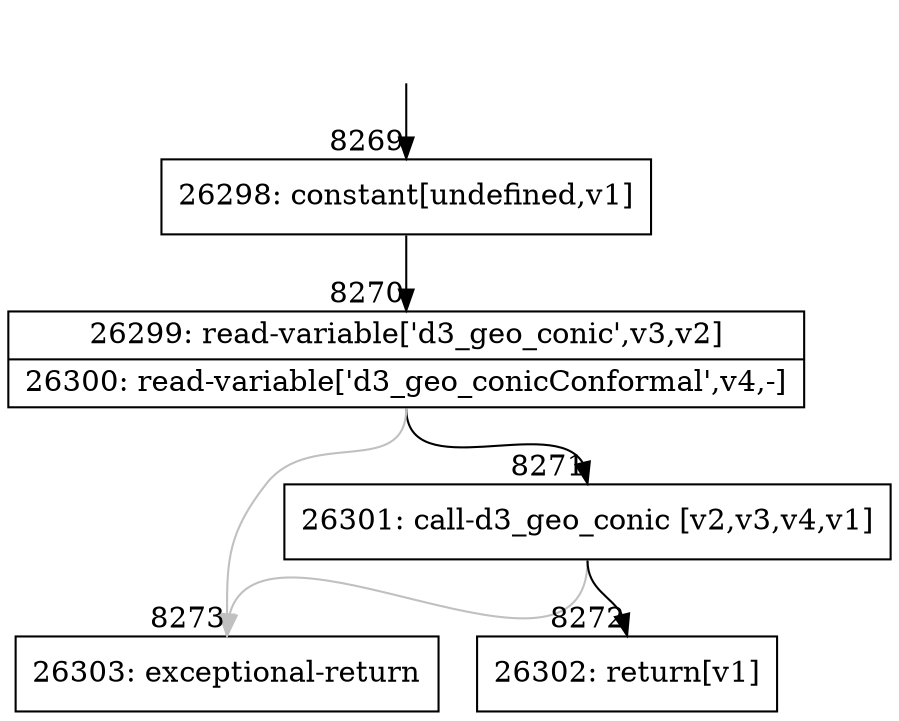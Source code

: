 digraph {
rankdir="TD"
BB_entry782[shape=none,label=""];
BB_entry782 -> BB8269 [tailport=s, headport=n, headlabel="    8269"]
BB8269 [shape=record label="{26298: constant[undefined,v1]}" ] 
BB8269 -> BB8270 [tailport=s, headport=n, headlabel="      8270"]
BB8270 [shape=record label="{26299: read-variable['d3_geo_conic',v3,v2]|26300: read-variable['d3_geo_conicConformal',v4,-]}" ] 
BB8270 -> BB8271 [tailport=s, headport=n, headlabel="      8271"]
BB8270 -> BB8273 [tailport=s, headport=n, color=gray, headlabel="      8273"]
BB8271 [shape=record label="{26301: call-d3_geo_conic [v2,v3,v4,v1]}" ] 
BB8271 -> BB8272 [tailport=s, headport=n, headlabel="      8272"]
BB8271 -> BB8273 [tailport=s, headport=n, color=gray]
BB8272 [shape=record label="{26302: return[v1]}" ] 
BB8273 [shape=record label="{26303: exceptional-return}" ] 
//#$~ 4702
}
